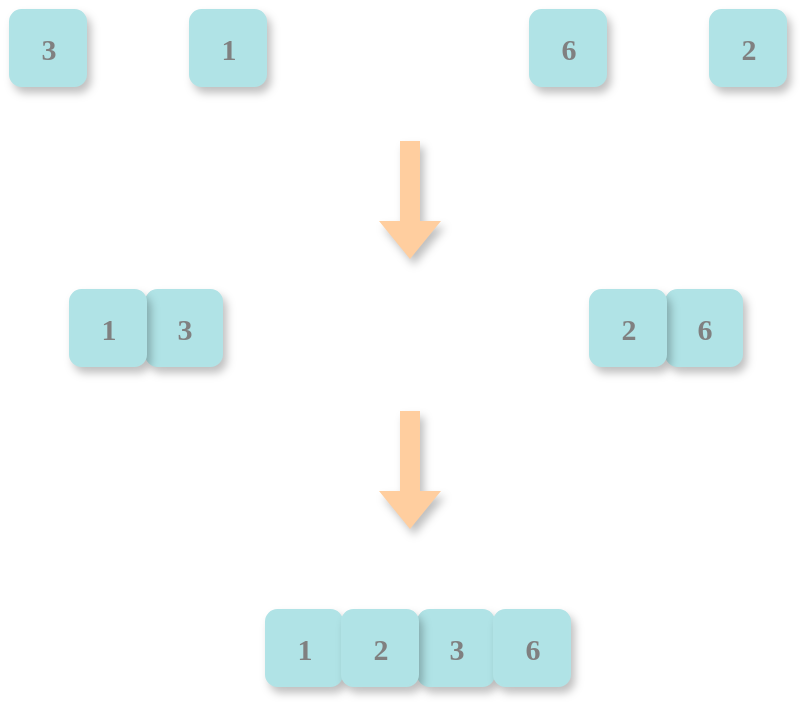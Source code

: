 <mxfile version="13.5.8" type="github">
  <diagram id="I-wDz_oMiWfW9ADXY6nU" name="第 1 页">
    <mxGraphModel dx="484" dy="792" grid="1" gridSize="10" guides="1" tooltips="1" connect="1" arrows="1" fold="1" page="1" pageScale="1" pageWidth="827" pageHeight="1169" math="0" shadow="0">
      <root>
        <mxCell id="0" />
        <mxCell id="1" parent="0" />
        <mxCell id="yys9ipMwNBANRbfiFS7F-1" value="&lt;font style=&quot;font-size: 15px;&quot;&gt;&lt;span style=&quot;font-size: 15px;&quot;&gt;3&lt;/span&gt;&lt;/font&gt;" style="rounded=1;html=1;shadow=1;labelBackgroundColor=none;sketch=0;fontFamily=Comic Sans MS;fontSize=15;strokeWidth=1;glass=0;labelBorderColor=none;fillColor=#b0e3e6;strokeColor=#b1e3e6;fontStyle=1;fontColor=#808080;verticalAlign=middle;aspect=fixed;" vertex="1" parent="1">
          <mxGeometry x="100" y="460" width="38" height="38" as="geometry" />
        </mxCell>
        <mxCell id="yys9ipMwNBANRbfiFS7F-2" value="1" style="rounded=1;html=1;shadow=1;labelBackgroundColor=none;sketch=0;fillColor=#b0e3e6;fontFamily=Comic Sans MS;fontSize=15;strokeWidth=1;glass=0;strokeColor=#b1e3e6;labelBorderColor=none;fontStyle=1;fontColor=#808080;verticalAlign=middle;aspect=fixed;" vertex="1" parent="1">
          <mxGeometry x="190" y="460" width="38" height="38" as="geometry" />
        </mxCell>
        <mxCell id="yys9ipMwNBANRbfiFS7F-3" value="6" style="rounded=1;html=1;shadow=1;labelBackgroundColor=none;sketch=0;fillColor=#b0e3e6;fontFamily=Comic Sans MS;fontSize=15;strokeWidth=1;glass=0;strokeColor=#b1e3e6;labelBorderColor=none;fontStyle=1;fontColor=#808080;verticalAlign=middle;" vertex="1" parent="1">
          <mxGeometry x="360" y="460" width="38" height="38" as="geometry" />
        </mxCell>
        <mxCell id="yys9ipMwNBANRbfiFS7F-4" value="2" style="rounded=1;html=1;shadow=1;labelBackgroundColor=none;sketch=0;fillColor=#b0e3e6;fontFamily=Comic Sans MS;fontSize=15;strokeWidth=1;glass=0;strokeColor=#b1e3e6;labelBorderColor=none;fontStyle=1;fontColor=#808080;verticalAlign=middle;aspect=fixed;" vertex="1" parent="1">
          <mxGeometry x="450" y="460" width="38" height="38" as="geometry" />
        </mxCell>
        <mxCell id="yys9ipMwNBANRbfiFS7F-14" value="" style="shape=flexArrow;endArrow=classic;html=1;strokeColor=none;shadow=1;fillColor=#FFCE9F;" edge="1" parent="1">
          <mxGeometry width="50" height="50" relative="1" as="geometry">
            <mxPoint x="300" y="525" as="sourcePoint" />
            <mxPoint x="300" y="585" as="targetPoint" />
          </mxGeometry>
        </mxCell>
        <mxCell id="yys9ipMwNBANRbfiFS7F-15" value="&lt;font style=&quot;font-size: 15px;&quot;&gt;&lt;span style=&quot;font-size: 15px;&quot;&gt;3&lt;/span&gt;&lt;/font&gt;" style="rounded=1;html=1;shadow=1;labelBackgroundColor=none;sketch=0;fontFamily=Comic Sans MS;fontSize=15;strokeWidth=1;glass=0;labelBorderColor=none;fillColor=#b0e3e6;strokeColor=#b1e3e6;fontStyle=1;fontColor=#808080;verticalAlign=middle;aspect=fixed;" vertex="1" parent="1">
          <mxGeometry x="168" y="600" width="38" height="38" as="geometry" />
        </mxCell>
        <mxCell id="yys9ipMwNBANRbfiFS7F-16" value="1" style="rounded=1;html=1;shadow=1;labelBackgroundColor=none;sketch=0;fillColor=#b0e3e6;fontFamily=Comic Sans MS;fontSize=15;strokeWidth=1;glass=0;strokeColor=#b1e3e6;labelBorderColor=none;fontStyle=1;fontColor=#808080;verticalAlign=middle;aspect=fixed;" vertex="1" parent="1">
          <mxGeometry x="130" y="600" width="38" height="38" as="geometry" />
        </mxCell>
        <mxCell id="yys9ipMwNBANRbfiFS7F-17" value="6" style="rounded=1;html=1;shadow=1;labelBackgroundColor=none;sketch=0;fillColor=#b0e3e6;fontFamily=Comic Sans MS;fontSize=15;strokeWidth=1;glass=0;strokeColor=#b1e3e6;labelBorderColor=none;fontStyle=1;fontColor=#808080;verticalAlign=middle;" vertex="1" parent="1">
          <mxGeometry x="428" y="600" width="38" height="38" as="geometry" />
        </mxCell>
        <mxCell id="yys9ipMwNBANRbfiFS7F-18" value="2" style="rounded=1;html=1;shadow=1;labelBackgroundColor=none;sketch=0;fillColor=#b0e3e6;fontFamily=Comic Sans MS;fontSize=15;strokeWidth=1;glass=0;strokeColor=#b1e3e6;labelBorderColor=none;fontStyle=1;fontColor=#808080;verticalAlign=middle;aspect=fixed;" vertex="1" parent="1">
          <mxGeometry x="390" y="600" width="38" height="38" as="geometry" />
        </mxCell>
        <mxCell id="yys9ipMwNBANRbfiFS7F-19" value="" style="shape=flexArrow;endArrow=classic;html=1;strokeColor=none;shadow=1;fillColor=#FFCE9F;" edge="1" parent="1">
          <mxGeometry width="50" height="50" relative="1" as="geometry">
            <mxPoint x="300" y="660" as="sourcePoint" />
            <mxPoint x="300" y="720" as="targetPoint" />
          </mxGeometry>
        </mxCell>
        <mxCell id="yys9ipMwNBANRbfiFS7F-20" value="&lt;font style=&quot;font-size: 15px;&quot;&gt;&lt;span style=&quot;font-size: 15px;&quot;&gt;3&lt;/span&gt;&lt;/font&gt;" style="rounded=1;html=1;shadow=1;labelBackgroundColor=none;sketch=0;fontFamily=Comic Sans MS;fontSize=15;strokeWidth=1;glass=0;labelBorderColor=none;fillColor=#b0e3e6;strokeColor=#b1e3e6;fontStyle=1;fontColor=#808080;verticalAlign=middle;aspect=fixed;" vertex="1" parent="1">
          <mxGeometry x="304" y="760" width="38" height="38" as="geometry" />
        </mxCell>
        <mxCell id="yys9ipMwNBANRbfiFS7F-21" value="1" style="rounded=1;html=1;shadow=1;labelBackgroundColor=none;sketch=0;fillColor=#b0e3e6;fontFamily=Comic Sans MS;fontSize=15;strokeWidth=1;glass=0;strokeColor=#b1e3e6;labelBorderColor=none;fontStyle=1;fontColor=#808080;verticalAlign=middle;aspect=fixed;" vertex="1" parent="1">
          <mxGeometry x="228" y="760" width="38" height="38" as="geometry" />
        </mxCell>
        <mxCell id="yys9ipMwNBANRbfiFS7F-22" value="6" style="rounded=1;html=1;shadow=1;labelBackgroundColor=none;sketch=0;fillColor=#b0e3e6;fontFamily=Comic Sans MS;fontSize=15;strokeWidth=1;glass=0;strokeColor=#b1e3e6;labelBorderColor=none;fontStyle=1;fontColor=#808080;verticalAlign=middle;" vertex="1" parent="1">
          <mxGeometry x="342" y="760" width="38" height="38" as="geometry" />
        </mxCell>
        <mxCell id="yys9ipMwNBANRbfiFS7F-23" value="2" style="rounded=1;html=1;shadow=1;labelBackgroundColor=none;sketch=0;fillColor=#b0e3e6;fontFamily=Comic Sans MS;fontSize=15;strokeWidth=1;glass=0;strokeColor=#b1e3e6;labelBorderColor=none;fontStyle=1;fontColor=#808080;verticalAlign=middle;aspect=fixed;" vertex="1" parent="1">
          <mxGeometry x="266" y="760" width="38" height="38" as="geometry" />
        </mxCell>
      </root>
    </mxGraphModel>
  </diagram>
</mxfile>
